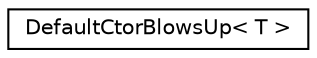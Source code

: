digraph "Graphical Class Hierarchy"
{
  edge [fontname="Helvetica",fontsize="10",labelfontname="Helvetica",labelfontsize="10"];
  node [fontname="Helvetica",fontsize="10",shape=record];
  rankdir="LR";
  Node0 [label="DefaultCtorBlowsUp\< T \>",height=0.2,width=0.4,color="black", fillcolor="white", style="filled",URL="$struct_default_ctor_blows_up.html"];
}
